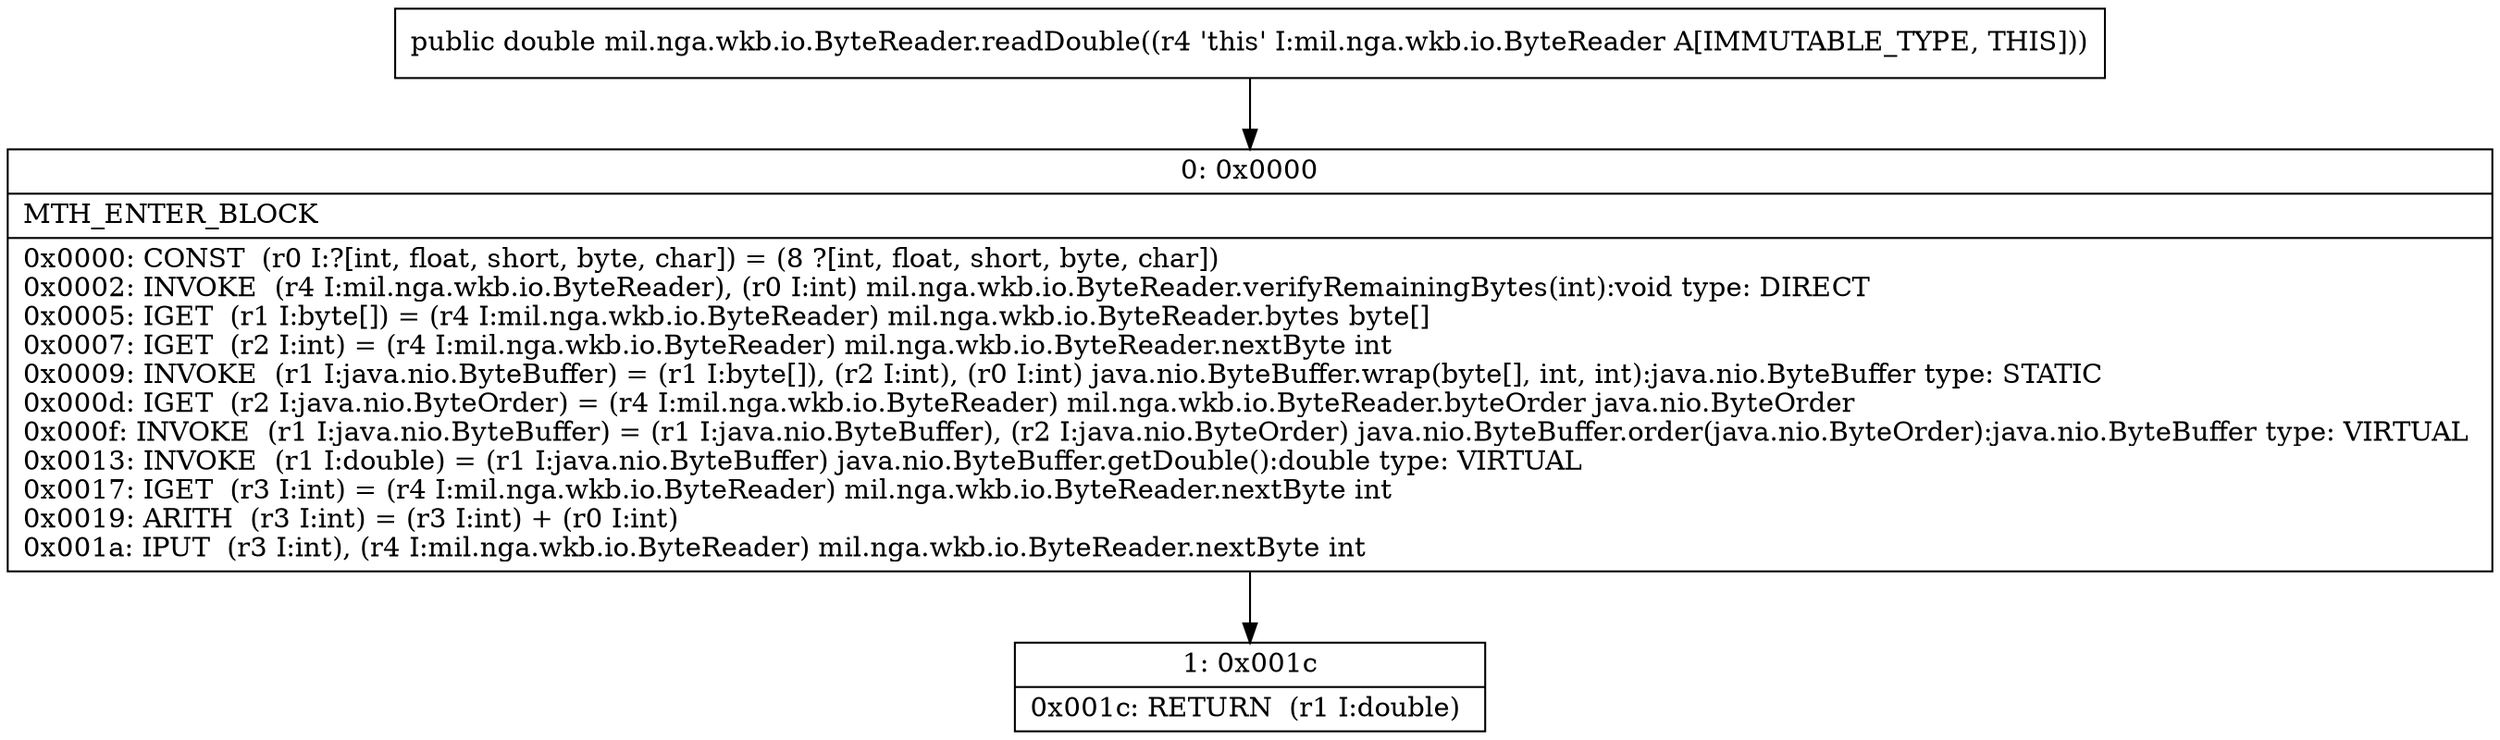 digraph "CFG formil.nga.wkb.io.ByteReader.readDouble()D" {
Node_0 [shape=record,label="{0\:\ 0x0000|MTH_ENTER_BLOCK\l|0x0000: CONST  (r0 I:?[int, float, short, byte, char]) = (8 ?[int, float, short, byte, char]) \l0x0002: INVOKE  (r4 I:mil.nga.wkb.io.ByteReader), (r0 I:int) mil.nga.wkb.io.ByteReader.verifyRemainingBytes(int):void type: DIRECT \l0x0005: IGET  (r1 I:byte[]) = (r4 I:mil.nga.wkb.io.ByteReader) mil.nga.wkb.io.ByteReader.bytes byte[] \l0x0007: IGET  (r2 I:int) = (r4 I:mil.nga.wkb.io.ByteReader) mil.nga.wkb.io.ByteReader.nextByte int \l0x0009: INVOKE  (r1 I:java.nio.ByteBuffer) = (r1 I:byte[]), (r2 I:int), (r0 I:int) java.nio.ByteBuffer.wrap(byte[], int, int):java.nio.ByteBuffer type: STATIC \l0x000d: IGET  (r2 I:java.nio.ByteOrder) = (r4 I:mil.nga.wkb.io.ByteReader) mil.nga.wkb.io.ByteReader.byteOrder java.nio.ByteOrder \l0x000f: INVOKE  (r1 I:java.nio.ByteBuffer) = (r1 I:java.nio.ByteBuffer), (r2 I:java.nio.ByteOrder) java.nio.ByteBuffer.order(java.nio.ByteOrder):java.nio.ByteBuffer type: VIRTUAL \l0x0013: INVOKE  (r1 I:double) = (r1 I:java.nio.ByteBuffer) java.nio.ByteBuffer.getDouble():double type: VIRTUAL \l0x0017: IGET  (r3 I:int) = (r4 I:mil.nga.wkb.io.ByteReader) mil.nga.wkb.io.ByteReader.nextByte int \l0x0019: ARITH  (r3 I:int) = (r3 I:int) + (r0 I:int) \l0x001a: IPUT  (r3 I:int), (r4 I:mil.nga.wkb.io.ByteReader) mil.nga.wkb.io.ByteReader.nextByte int \l}"];
Node_1 [shape=record,label="{1\:\ 0x001c|0x001c: RETURN  (r1 I:double) \l}"];
MethodNode[shape=record,label="{public double mil.nga.wkb.io.ByteReader.readDouble((r4 'this' I:mil.nga.wkb.io.ByteReader A[IMMUTABLE_TYPE, THIS])) }"];
MethodNode -> Node_0;
Node_0 -> Node_1;
}

